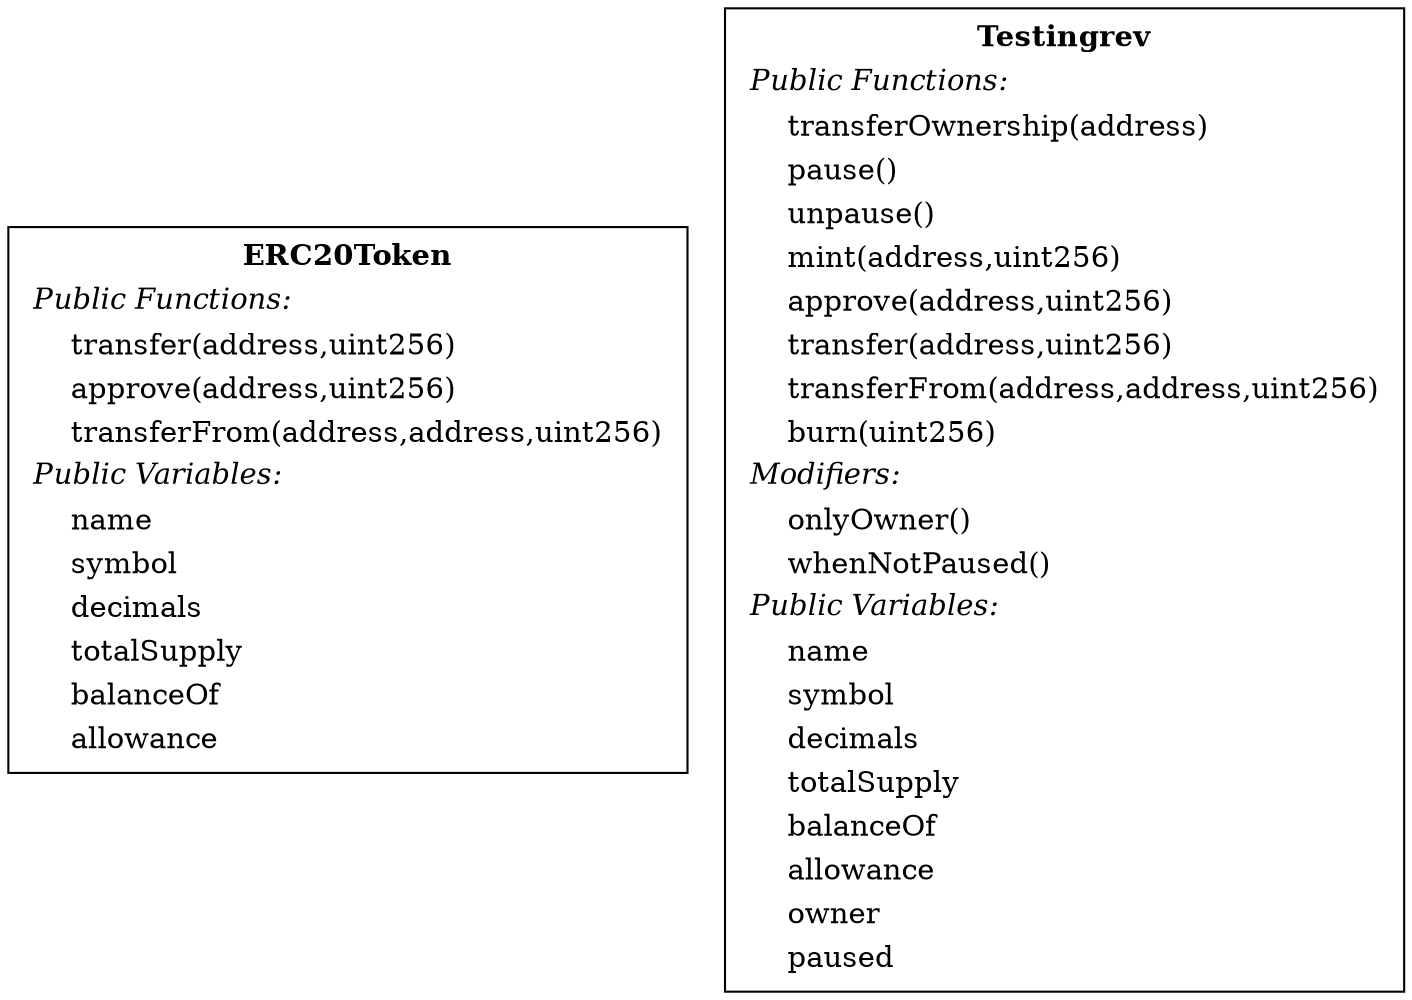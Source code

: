 digraph "" {
ERC20Token[shape="box"label=< <TABLE border="0"><TR><TD align="center"><B>ERC20Token</B></TD></TR><TR><TD align="left"><I>Public Functions:</I></TD></TR><TR><TD align="left">    transfer(address,uint256)</TD></TR><TR><TD align="left">    approve(address,uint256)</TD></TR><TR><TD align="left">    transferFrom(address,address,uint256)</TD></TR><TR><TD align="left"><I>Public Variables:</I></TD></TR><TR><TD align="left">    name</TD></TR><TR><TD align="left">    symbol</TD></TR><TR><TD align="left">    decimals</TD></TR><TR><TD align="left">    totalSupply</TD></TR><TR><TD align="left">    balanceOf</TD></TR><TR><TD align="left">    allowance</TD></TR></TABLE> >];

Testingrev[shape="box"label=< <TABLE border="0"><TR><TD align="center"><B>Testingrev</B></TD></TR><TR><TD align="left"><I>Public Functions:</I></TD></TR><TR><TD align="left">    transferOwnership(address)</TD></TR><TR><TD align="left">    pause()</TD></TR><TR><TD align="left">    unpause()</TD></TR><TR><TD align="left">    mint(address,uint256)</TD></TR><TR><TD align="left">    approve(address,uint256)</TD></TR><TR><TD align="left">    transfer(address,uint256)</TD></TR><TR><TD align="left">    transferFrom(address,address,uint256)</TD></TR><TR><TD align="left">    burn(uint256)</TD></TR><TR><TD align="left"><I>Modifiers:</I></TD></TR><TR><TD align="left">    onlyOwner()</TD></TR><TR><TD align="left">    whenNotPaused()</TD></TR><TR><TD align="left"><I>Public Variables:</I></TD></TR><TR><TD align="left">    name</TD></TR><TR><TD align="left">    symbol</TD></TR><TR><TD align="left">    decimals</TD></TR><TR><TD align="left">    totalSupply</TD></TR><TR><TD align="left">    balanceOf</TD></TR><TR><TD align="left">    allowance</TD></TR><TR><TD align="left">    owner</TD></TR><TR><TD align="left">    paused</TD></TR></TABLE> >];

}